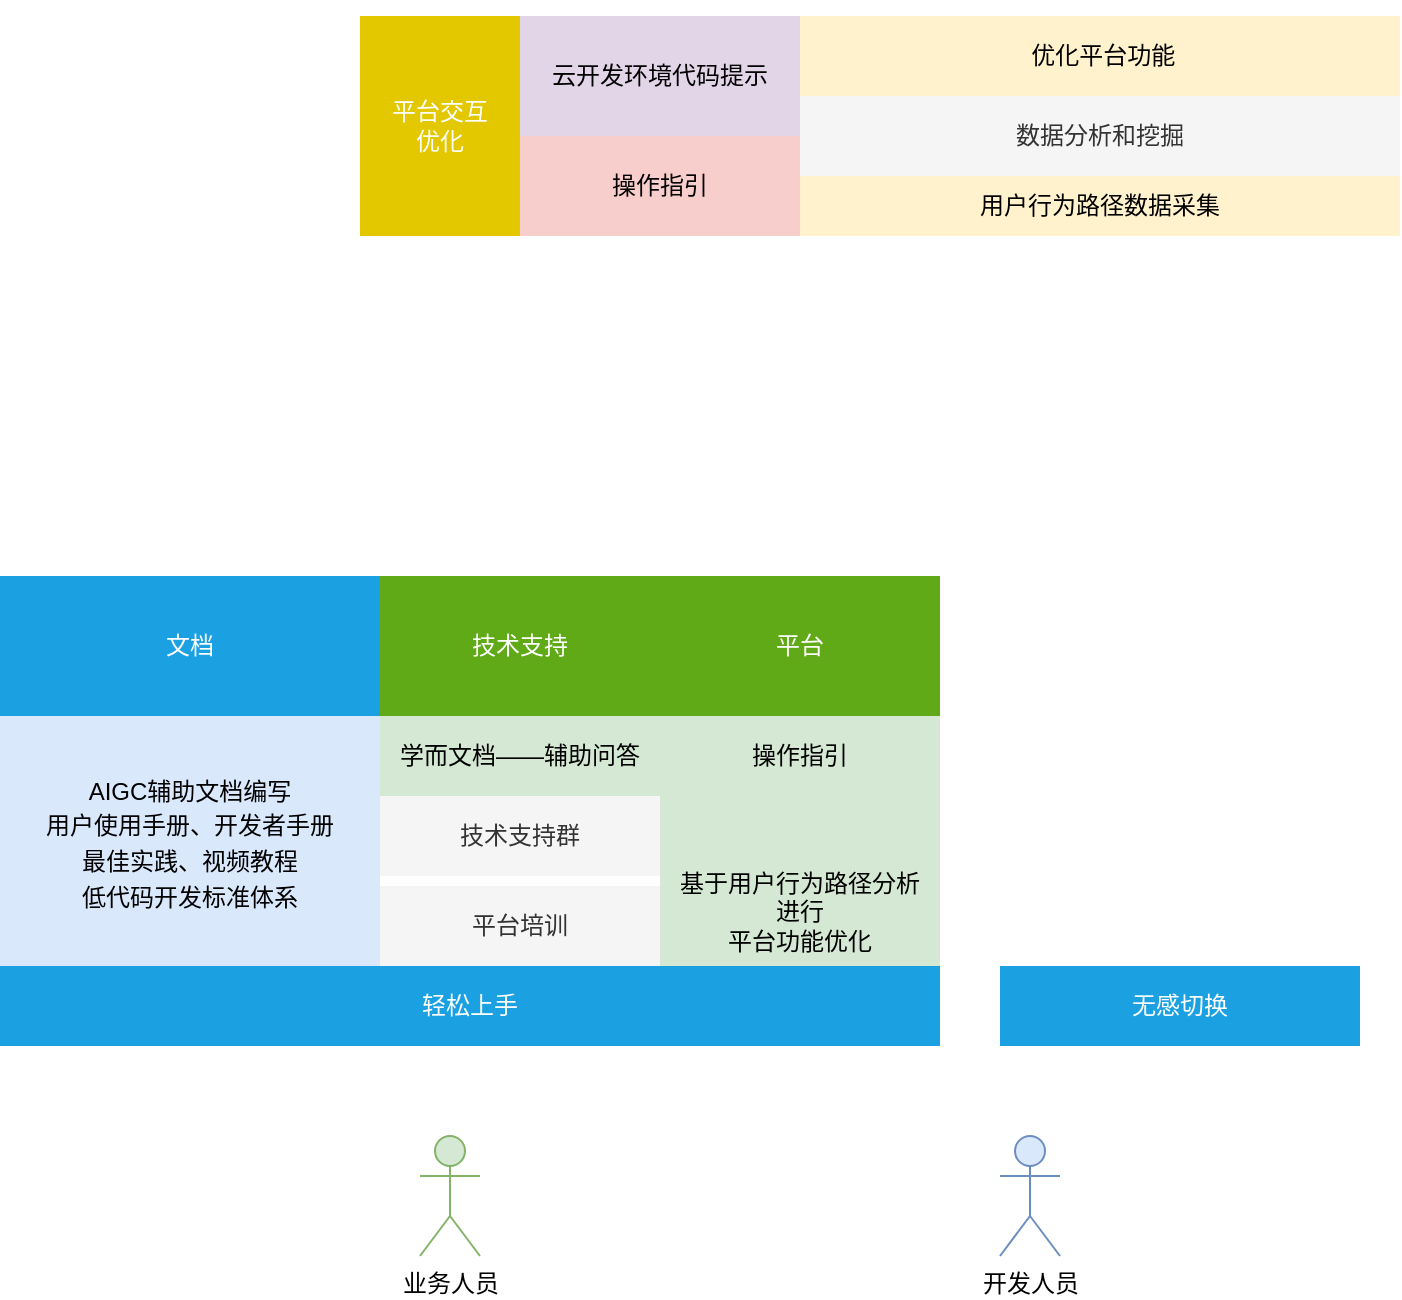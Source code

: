 <mxfile version="24.4.10" type="github">
  <diagram name="第 1 页" id="8O5h5OScacTJMluupPfA">
    <mxGraphModel dx="1434" dy="780" grid="1" gridSize="10" guides="1" tooltips="1" connect="1" arrows="1" fold="1" page="1" pageScale="1" pageWidth="827" pageHeight="1169" math="0" shadow="0">
      <root>
        <mxCell id="0" />
        <mxCell id="1" parent="0" />
        <mxCell id="eqsFsYHSdhdJB8c038Pn-1" value="文档" style="rounded=0;whiteSpace=wrap;html=1;fillColor=#1ba1e2;strokeColor=none;fontColor=#ffffff;" parent="1" vertex="1">
          <mxGeometry x="40" y="490" width="190" height="70" as="geometry" />
        </mxCell>
        <mxCell id="eqsFsYHSdhdJB8c038Pn-2" value="AIGC辅助文档编写&lt;div style=&quot;line-height: 150%;&quot;&gt;用户使用手册、开发者手册&lt;div style=&quot;line-height: 150%;&quot;&gt;最佳实践、视频教程&lt;/div&gt;&lt;div style=&quot;line-height: 150%;&quot;&gt;低代码开发标准体系&lt;/div&gt;&lt;/div&gt;" style="rounded=0;whiteSpace=wrap;html=1;fillColor=#dae8fc;strokeColor=none;" parent="1" vertex="1">
          <mxGeometry x="40" y="560" width="190" height="130" as="geometry" />
        </mxCell>
        <mxCell id="eqsFsYHSdhdJB8c038Pn-9" value="业务人员" style="shape=umlActor;verticalLabelPosition=bottom;verticalAlign=top;html=1;outlineConnect=0;fillColor=#d5e8d4;strokeColor=#82b366;" parent="1" vertex="1">
          <mxGeometry x="250" y="770" width="30" height="60" as="geometry" />
        </mxCell>
        <mxCell id="eqsFsYHSdhdJB8c038Pn-11" value="开发人员" style="shape=umlActor;verticalLabelPosition=bottom;verticalAlign=top;html=1;outlineConnect=0;fillColor=#dae8fc;strokeColor=#6c8ebf;" parent="1" vertex="1">
          <mxGeometry x="540" y="770" width="30" height="60" as="geometry" />
        </mxCell>
        <mxCell id="eqsFsYHSdhdJB8c038Pn-28" value="" style="edgeStyle=orthogonalEdgeStyle;rounded=0;orthogonalLoop=1;jettySize=auto;html=1;" parent="1" target="eqsFsYHSdhdJB8c038Pn-25" edge="1">
          <mxGeometry relative="1" as="geometry">
            <mxPoint x="260.053" y="280" as="sourcePoint" />
          </mxGeometry>
        </mxCell>
        <mxCell id="eqsFsYHSdhdJB8c038Pn-15" value="" style="rounded=0;whiteSpace=wrap;html=1;fillColor=#e1d5e7;strokeColor=none;" parent="1" vertex="1">
          <mxGeometry x="300" y="210" width="140" height="60" as="geometry" />
        </mxCell>
        <mxCell id="eqsFsYHSdhdJB8c038Pn-16" value="技术支持" style="rounded=0;whiteSpace=wrap;html=1;fillColor=#60a917;strokeColor=none;fontColor=#ffffff;" parent="1" vertex="1">
          <mxGeometry x="230" y="490" width="140" height="70" as="geometry" />
        </mxCell>
        <mxCell id="eqsFsYHSdhdJB8c038Pn-17" value="" style="rounded=0;whiteSpace=wrap;html=1;strokeColor=none;" parent="1" vertex="1">
          <mxGeometry x="300" y="360" width="440" height="80" as="geometry" />
        </mxCell>
        <mxCell id="eqsFsYHSdhdJB8c038Pn-18" value="平台培训" style="rounded=0;whiteSpace=wrap;html=1;fillColor=#f5f5f5;fontColor=#333333;strokeColor=none;" parent="1" vertex="1">
          <mxGeometry x="230" y="645" width="140" height="40" as="geometry" />
        </mxCell>
        <mxCell id="eqsFsYHSdhdJB8c038Pn-19" value="学而文档——辅助问答" style="rounded=0;whiteSpace=wrap;html=1;fillColor=#d5e8d4;strokeColor=none;" parent="1" vertex="1">
          <mxGeometry x="230" y="560" width="140" height="40" as="geometry" />
        </mxCell>
        <mxCell id="eqsFsYHSdhdJB8c038Pn-25" value="&lt;font color=&quot;#ffffff&quot;&gt;平台交互&lt;/font&gt;&lt;div&gt;&lt;font color=&quot;#ffffff&quot;&gt;优化&lt;/font&gt;&lt;/div&gt;" style="rounded=0;whiteSpace=wrap;html=1;fillColor=#e3c800;strokeColor=none;fontColor=#000000;" parent="1" vertex="1">
          <mxGeometry x="220" y="210" width="80" height="110" as="geometry" />
        </mxCell>
        <mxCell id="eqsFsYHSdhdJB8c038Pn-26" value="&amp;nbsp;优化平台功能" style="rounded=0;whiteSpace=wrap;html=1;fillColor=#fff2cc;strokeColor=none;" parent="1" vertex="1">
          <mxGeometry x="440" y="210" width="300" height="40" as="geometry" />
        </mxCell>
        <mxCell id="eqsFsYHSdhdJB8c038Pn-27" value="用户行为路径数据采集" style="rounded=0;whiteSpace=wrap;html=1;fillColor=#fff2cc;strokeColor=none;" parent="1" vertex="1">
          <mxGeometry x="440" y="290" width="300" height="30" as="geometry" />
        </mxCell>
        <mxCell id="eqsFsYHSdhdJB8c038Pn-29" value="云开发环境代码提示" style="text;html=1;align=center;verticalAlign=middle;whiteSpace=wrap;rounded=0;" parent="1" vertex="1">
          <mxGeometry x="310" y="225" width="120" height="30" as="geometry" />
        </mxCell>
        <mxCell id="eqsFsYHSdhdJB8c038Pn-30" value="数据分析和挖掘" style="rounded=0;whiteSpace=wrap;html=1;fillColor=#f5f5f5;fontColor=#333333;strokeColor=none;" parent="1" vertex="1">
          <mxGeometry x="440" y="250" width="300" height="40" as="geometry" />
        </mxCell>
        <mxCell id="u_StKlFpM14kzGRllfnP-1" value="操作指引" style="rounded=0;whiteSpace=wrap;html=1;fillColor=#f8cecc;strokeColor=none;" parent="1" vertex="1">
          <mxGeometry x="300" y="270" width="140" height="50" as="geometry" />
        </mxCell>
        <mxCell id="TV9XaEOIVPnjF7qLCq7J-1" value="轻松上手" style="rounded=0;whiteSpace=wrap;html=1;fillColor=#1ba1e2;strokeColor=none;fontColor=#ffffff;" vertex="1" parent="1">
          <mxGeometry x="40" y="685" width="470" height="40" as="geometry" />
        </mxCell>
        <mxCell id="TV9XaEOIVPnjF7qLCq7J-2" value="无感切换" style="rounded=0;whiteSpace=wrap;html=1;fillColor=#1ba1e2;strokeColor=none;fontColor=#ffffff;" vertex="1" parent="1">
          <mxGeometry x="540" y="685" width="180" height="40" as="geometry" />
        </mxCell>
        <mxCell id="TV9XaEOIVPnjF7qLCq7J-3" value="平台" style="rounded=0;whiteSpace=wrap;html=1;fillColor=#60a917;strokeColor=none;fontColor=#ffffff;" vertex="1" parent="1">
          <mxGeometry x="370" y="490" width="140" height="70" as="geometry" />
        </mxCell>
        <mxCell id="TV9XaEOIVPnjF7qLCq7J-5" value="" style="rounded=0;whiteSpace=wrap;html=1;fillColor=#d5e8d4;strokeColor=none;" vertex="1" parent="1">
          <mxGeometry x="370" y="590" width="140" height="40" as="geometry" />
        </mxCell>
        <mxCell id="TV9XaEOIVPnjF7qLCq7J-6" value="基于用户行为路径分析&lt;div&gt;进行&lt;div&gt;平台功能优化&lt;/div&gt;&lt;/div&gt;" style="rounded=0;whiteSpace=wrap;html=1;fillColor=#d5e8d4;strokeColor=none;" vertex="1" parent="1">
          <mxGeometry x="370" y="630" width="140" height="55" as="geometry" />
        </mxCell>
        <mxCell id="TV9XaEOIVPnjF7qLCq7J-7" value="技术支持群" style="rounded=0;whiteSpace=wrap;html=1;fillColor=#f5f5f5;fontColor=#333333;strokeColor=none;" vertex="1" parent="1">
          <mxGeometry x="230" y="600" width="140" height="40" as="geometry" />
        </mxCell>
        <mxCell id="TV9XaEOIVPnjF7qLCq7J-8" value="操作指引" style="rounded=0;whiteSpace=wrap;html=1;fillColor=#d5e8d4;strokeColor=none;" vertex="1" parent="1">
          <mxGeometry x="370" y="560" width="140" height="40" as="geometry" />
        </mxCell>
      </root>
    </mxGraphModel>
  </diagram>
</mxfile>
